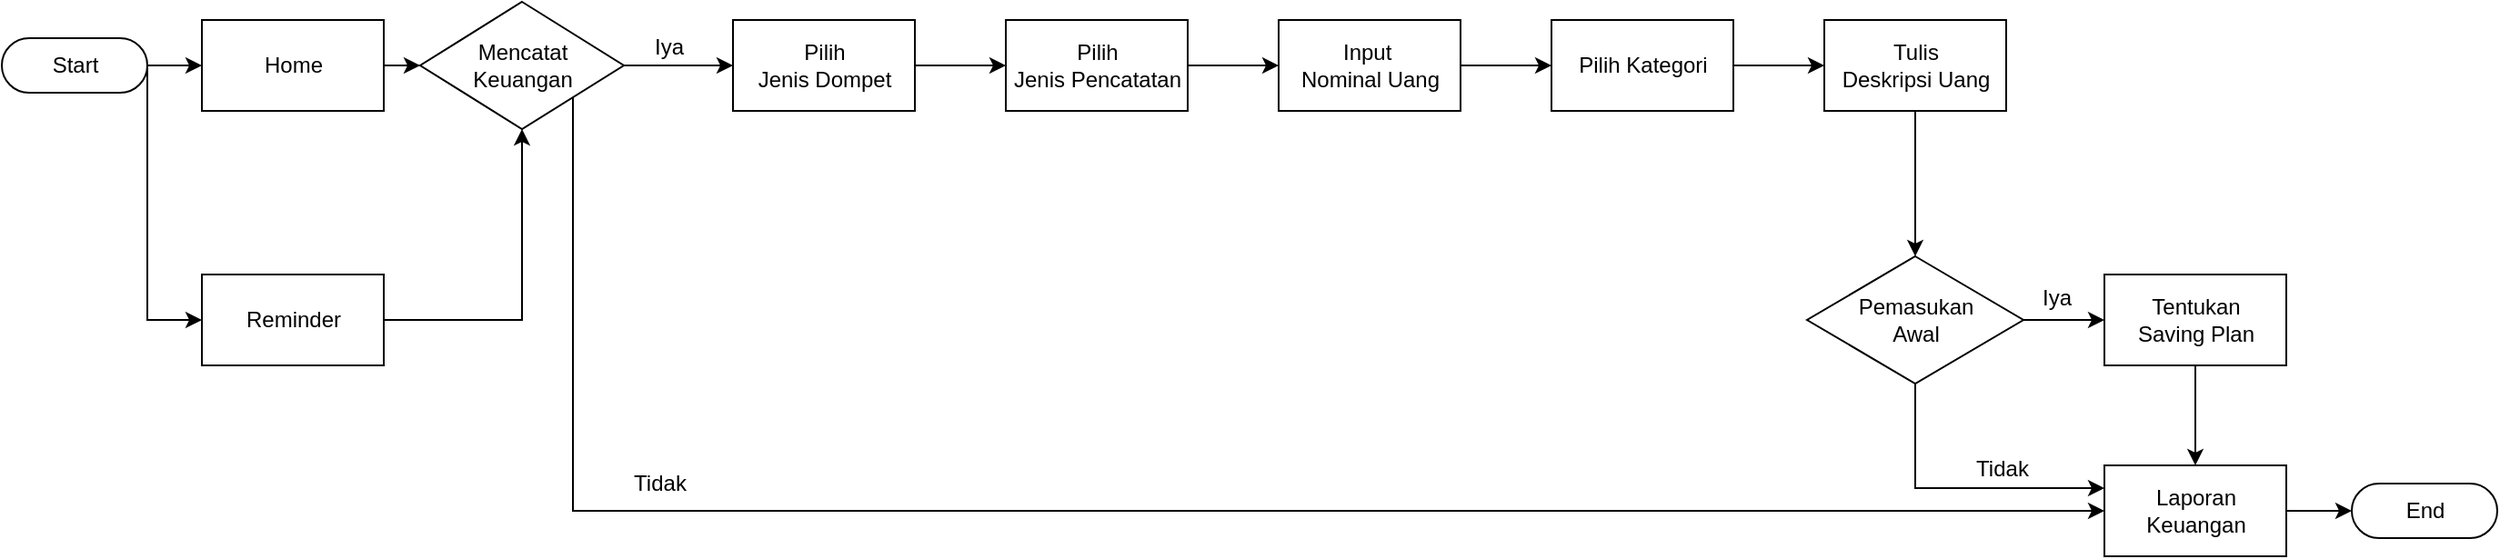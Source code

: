 <mxfile version="10.8.0" type="github"><diagram id="4NS3o63u8N-uMHr21Sfr" name="Page-1"><mxGraphModel dx="1400" dy="823" grid="1" gridSize="10" guides="1" tooltips="1" connect="1" arrows="1" fold="1" page="1" pageScale="1" pageWidth="1169" pageHeight="827" math="0" shadow="0"><root><mxCell id="0"/><mxCell id="1" parent="0"/><mxCell id="BqO-QUDOhwB_wMNfpTcO-23" style="edgeStyle=orthogonalEdgeStyle;rounded=0;orthogonalLoop=1;jettySize=auto;html=1;exitX=1;exitY=0.5;exitDx=0;exitDy=0;exitPerimeter=0;entryX=0;entryY=0.5;entryDx=0;entryDy=0;" edge="1" parent="1" source="BqO-QUDOhwB_wMNfpTcO-2" target="BqO-QUDOhwB_wMNfpTcO-3"><mxGeometry relative="1" as="geometry"/></mxCell><mxCell id="BqO-QUDOhwB_wMNfpTcO-24" style="edgeStyle=orthogonalEdgeStyle;rounded=0;orthogonalLoop=1;jettySize=auto;html=1;exitX=1;exitY=0.5;exitDx=0;exitDy=0;exitPerimeter=0;entryX=0;entryY=0.5;entryDx=0;entryDy=0;" edge="1" parent="1" source="BqO-QUDOhwB_wMNfpTcO-2" target="BqO-QUDOhwB_wMNfpTcO-5"><mxGeometry relative="1" as="geometry"><Array as="points"><mxPoint x="110" y="425"/></Array></mxGeometry></mxCell><mxCell id="BqO-QUDOhwB_wMNfpTcO-2" value="Start" style="html=1;dashed=0;whitespace=wrap;shape=mxgraph.dfd.start" vertex="1" parent="1"><mxGeometry x="30" y="270" width="80" height="30" as="geometry"/></mxCell><mxCell id="BqO-QUDOhwB_wMNfpTcO-9" style="edgeStyle=orthogonalEdgeStyle;rounded=0;orthogonalLoop=1;jettySize=auto;html=1;exitX=1;exitY=0.5;exitDx=0;exitDy=0;" edge="1" parent="1" source="BqO-QUDOhwB_wMNfpTcO-3" target="BqO-QUDOhwB_wMNfpTcO-7"><mxGeometry relative="1" as="geometry"/></mxCell><mxCell id="BqO-QUDOhwB_wMNfpTcO-3" value="Home" style="html=1;dashed=0;whitespace=wrap;" vertex="1" parent="1"><mxGeometry x="140" y="260" width="100" height="50" as="geometry"/></mxCell><mxCell id="BqO-QUDOhwB_wMNfpTcO-10" style="edgeStyle=orthogonalEdgeStyle;rounded=0;orthogonalLoop=1;jettySize=auto;html=1;exitX=1;exitY=0.5;exitDx=0;exitDy=0;entryX=0.5;entryY=1;entryDx=0;entryDy=0;" edge="1" parent="1" source="BqO-QUDOhwB_wMNfpTcO-5" target="BqO-QUDOhwB_wMNfpTcO-7"><mxGeometry relative="1" as="geometry"><mxPoint x="370" y="330" as="targetPoint"/></mxGeometry></mxCell><mxCell id="BqO-QUDOhwB_wMNfpTcO-5" value="Reminder" style="html=1;dashed=0;whitespace=wrap;" vertex="1" parent="1"><mxGeometry x="140" y="400" width="100" height="50" as="geometry"/></mxCell><mxCell id="BqO-QUDOhwB_wMNfpTcO-55" style="edgeStyle=orthogonalEdgeStyle;rounded=0;orthogonalLoop=1;jettySize=auto;html=1;exitX=1;exitY=0.5;exitDx=0;exitDy=0;entryX=0;entryY=0.5;entryDx=0;entryDy=0;" edge="1" parent="1" source="BqO-QUDOhwB_wMNfpTcO-6" target="BqO-QUDOhwB_wMNfpTcO-31"><mxGeometry relative="1" as="geometry"/></mxCell><mxCell id="BqO-QUDOhwB_wMNfpTcO-6" value="Pilih &lt;br&gt;Jenis Dompet&lt;br&gt;" style="html=1;dashed=0;whitespace=wrap;" vertex="1" parent="1"><mxGeometry x="432" y="260" width="100" height="50" as="geometry"/></mxCell><mxCell id="BqO-QUDOhwB_wMNfpTcO-12" style="edgeStyle=orthogonalEdgeStyle;rounded=0;orthogonalLoop=1;jettySize=auto;html=1;exitX=1;exitY=0.5;exitDx=0;exitDy=0;entryX=0;entryY=0.5;entryDx=0;entryDy=0;" edge="1" parent="1" source="BqO-QUDOhwB_wMNfpTcO-7" target="BqO-QUDOhwB_wMNfpTcO-6"><mxGeometry relative="1" as="geometry"/></mxCell><mxCell id="BqO-QUDOhwB_wMNfpTcO-20" style="edgeStyle=orthogonalEdgeStyle;rounded=0;orthogonalLoop=1;jettySize=auto;html=1;exitX=1;exitY=1;exitDx=0;exitDy=0;entryX=0;entryY=0.5;entryDx=0;entryDy=0;" edge="1" parent="1" source="BqO-QUDOhwB_wMNfpTcO-7" target="BqO-QUDOhwB_wMNfpTcO-18"><mxGeometry relative="1" as="geometry"><Array as="points"><mxPoint x="344" y="530"/></Array></mxGeometry></mxCell><mxCell id="BqO-QUDOhwB_wMNfpTcO-7" value="Mencatat&lt;br&gt;Keuangan&lt;br&gt;" style="shape=rhombus;html=1;dashed=0;whitespace=wrap;perimeter=rhombusPerimeter;" vertex="1" parent="1"><mxGeometry x="260" y="250" width="112" height="70" as="geometry"/></mxCell><mxCell id="BqO-QUDOhwB_wMNfpTcO-17" value="Tidak&lt;br&gt;" style="text;html=1;strokeColor=none;fillColor=none;align=center;verticalAlign=middle;whiteSpace=wrap;rounded=0;" vertex="1" parent="1"><mxGeometry x="372" y="505" width="40" height="20" as="geometry"/></mxCell><mxCell id="BqO-QUDOhwB_wMNfpTcO-58" style="edgeStyle=orthogonalEdgeStyle;rounded=0;orthogonalLoop=1;jettySize=auto;html=1;entryX=0;entryY=0.5;entryDx=0;entryDy=0;entryPerimeter=0;" edge="1" parent="1" source="BqO-QUDOhwB_wMNfpTcO-18" target="BqO-QUDOhwB_wMNfpTcO-46"><mxGeometry relative="1" as="geometry"/></mxCell><mxCell id="BqO-QUDOhwB_wMNfpTcO-18" value="Laporan &lt;br&gt;Keuangan" style="html=1;dashed=0;whitespace=wrap;" vertex="1" parent="1"><mxGeometry x="1186" y="505" width="100" height="50" as="geometry"/></mxCell><mxCell id="BqO-QUDOhwB_wMNfpTcO-19" value="Iya&lt;br&gt;" style="text;html=1;resizable=0;points=[];autosize=1;align=left;verticalAlign=top;spacingTop=-4;" vertex="1" parent="1"><mxGeometry x="387" y="265" width="30" height="20" as="geometry"/></mxCell><mxCell id="BqO-QUDOhwB_wMNfpTcO-37" style="edgeStyle=orthogonalEdgeStyle;rounded=0;orthogonalLoop=1;jettySize=auto;html=1;exitX=1;exitY=0.5;exitDx=0;exitDy=0;entryX=0;entryY=0.5;entryDx=0;entryDy=0;" edge="1" parent="1" source="BqO-QUDOhwB_wMNfpTcO-30" target="BqO-QUDOhwB_wMNfpTcO-36"><mxGeometry relative="1" as="geometry"/></mxCell><mxCell id="BqO-QUDOhwB_wMNfpTcO-30" value="Input&amp;nbsp;&lt;br&gt;Nominal Uang" style="html=1;dashed=0;whitespace=wrap;" vertex="1" parent="1"><mxGeometry x="732" y="260" width="100" height="50" as="geometry"/></mxCell><mxCell id="BqO-QUDOhwB_wMNfpTcO-56" style="edgeStyle=orthogonalEdgeStyle;rounded=0;orthogonalLoop=1;jettySize=auto;html=1;exitX=1;exitY=0.5;exitDx=0;exitDy=0;" edge="1" parent="1" source="BqO-QUDOhwB_wMNfpTcO-31" target="BqO-QUDOhwB_wMNfpTcO-30"><mxGeometry relative="1" as="geometry"/></mxCell><mxCell id="BqO-QUDOhwB_wMNfpTcO-31" value="Pilih &lt;br&gt;Jenis Pencatatan" style="html=1;dashed=0;whitespace=wrap;" vertex="1" parent="1"><mxGeometry x="582" y="260" width="100" height="50" as="geometry"/></mxCell><mxCell id="BqO-QUDOhwB_wMNfpTcO-49" style="edgeStyle=orthogonalEdgeStyle;rounded=0;orthogonalLoop=1;jettySize=auto;html=1;exitX=0.5;exitY=1;exitDx=0;exitDy=0;entryX=0.5;entryY=0;entryDx=0;entryDy=0;" edge="1" parent="1" source="BqO-QUDOhwB_wMNfpTcO-35" target="BqO-QUDOhwB_wMNfpTcO-47"><mxGeometry relative="1" as="geometry"/></mxCell><mxCell id="BqO-QUDOhwB_wMNfpTcO-35" value="Tulis&lt;br&gt;Deskripsi Uang" style="html=1;dashed=0;whitespace=wrap;" vertex="1" parent="1"><mxGeometry x="1032" y="260" width="100" height="50" as="geometry"/></mxCell><mxCell id="BqO-QUDOhwB_wMNfpTcO-38" style="edgeStyle=orthogonalEdgeStyle;rounded=0;orthogonalLoop=1;jettySize=auto;html=1;exitX=1;exitY=0.5;exitDx=0;exitDy=0;" edge="1" parent="1" source="BqO-QUDOhwB_wMNfpTcO-36" target="BqO-QUDOhwB_wMNfpTcO-35"><mxGeometry relative="1" as="geometry"/></mxCell><mxCell id="BqO-QUDOhwB_wMNfpTcO-36" value="Pilih Kategori&lt;br&gt;" style="html=1;dashed=0;whitespace=wrap;" vertex="1" parent="1"><mxGeometry x="882" y="260" width="100" height="50" as="geometry"/></mxCell><mxCell id="BqO-QUDOhwB_wMNfpTcO-46" value="End" style="html=1;dashed=0;whitespace=wrap;shape=mxgraph.dfd.start" vertex="1" parent="1"><mxGeometry x="1322" y="515" width="80" height="30" as="geometry"/></mxCell><mxCell id="BqO-QUDOhwB_wMNfpTcO-50" style="edgeStyle=orthogonalEdgeStyle;rounded=0;orthogonalLoop=1;jettySize=auto;html=1;exitX=1;exitY=0.5;exitDx=0;exitDy=0;entryX=0;entryY=0.5;entryDx=0;entryDy=0;" edge="1" parent="1" source="BqO-QUDOhwB_wMNfpTcO-47" target="BqO-QUDOhwB_wMNfpTcO-48"><mxGeometry relative="1" as="geometry"/></mxCell><mxCell id="BqO-QUDOhwB_wMNfpTcO-53" style="edgeStyle=orthogonalEdgeStyle;rounded=0;orthogonalLoop=1;jettySize=auto;html=1;exitX=0.5;exitY=1;exitDx=0;exitDy=0;entryX=0;entryY=0.25;entryDx=0;entryDy=0;" edge="1" parent="1" source="BqO-QUDOhwB_wMNfpTcO-47" target="BqO-QUDOhwB_wMNfpTcO-18"><mxGeometry relative="1" as="geometry"/></mxCell><mxCell id="BqO-QUDOhwB_wMNfpTcO-47" value="Pemasukan &lt;br&gt;Awal&lt;br&gt;" style="shape=rhombus;html=1;dashed=0;whitespace=wrap;perimeter=rhombusPerimeter;" vertex="1" parent="1"><mxGeometry x="1022.5" y="390" width="119" height="70" as="geometry"/></mxCell><mxCell id="BqO-QUDOhwB_wMNfpTcO-59" style="edgeStyle=orthogonalEdgeStyle;rounded=0;orthogonalLoop=1;jettySize=auto;html=1;exitX=0.5;exitY=1;exitDx=0;exitDy=0;entryX=0.5;entryY=0;entryDx=0;entryDy=0;" edge="1" parent="1" source="BqO-QUDOhwB_wMNfpTcO-48" target="BqO-QUDOhwB_wMNfpTcO-18"><mxGeometry relative="1" as="geometry"/></mxCell><mxCell id="BqO-QUDOhwB_wMNfpTcO-48" value="Tentukan&lt;br&gt;Saving Plan&lt;br&gt;" style="html=1;dashed=0;whitespace=wrap;" vertex="1" parent="1"><mxGeometry x="1186" y="400" width="100" height="50" as="geometry"/></mxCell><mxCell id="BqO-QUDOhwB_wMNfpTcO-51" value="Iya&lt;br&gt;" style="text;html=1;resizable=0;points=[];autosize=1;align=left;verticalAlign=top;spacingTop=-4;" vertex="1" parent="1"><mxGeometry x="1150" y="403" width="30" height="20" as="geometry"/></mxCell><mxCell id="BqO-QUDOhwB_wMNfpTcO-54" value="Tidak&lt;br&gt;" style="text;html=1;strokeColor=none;fillColor=none;align=center;verticalAlign=middle;whiteSpace=wrap;rounded=0;" vertex="1" parent="1"><mxGeometry x="1110" y="497" width="40" height="20" as="geometry"/></mxCell></root></mxGraphModel></diagram></mxfile>